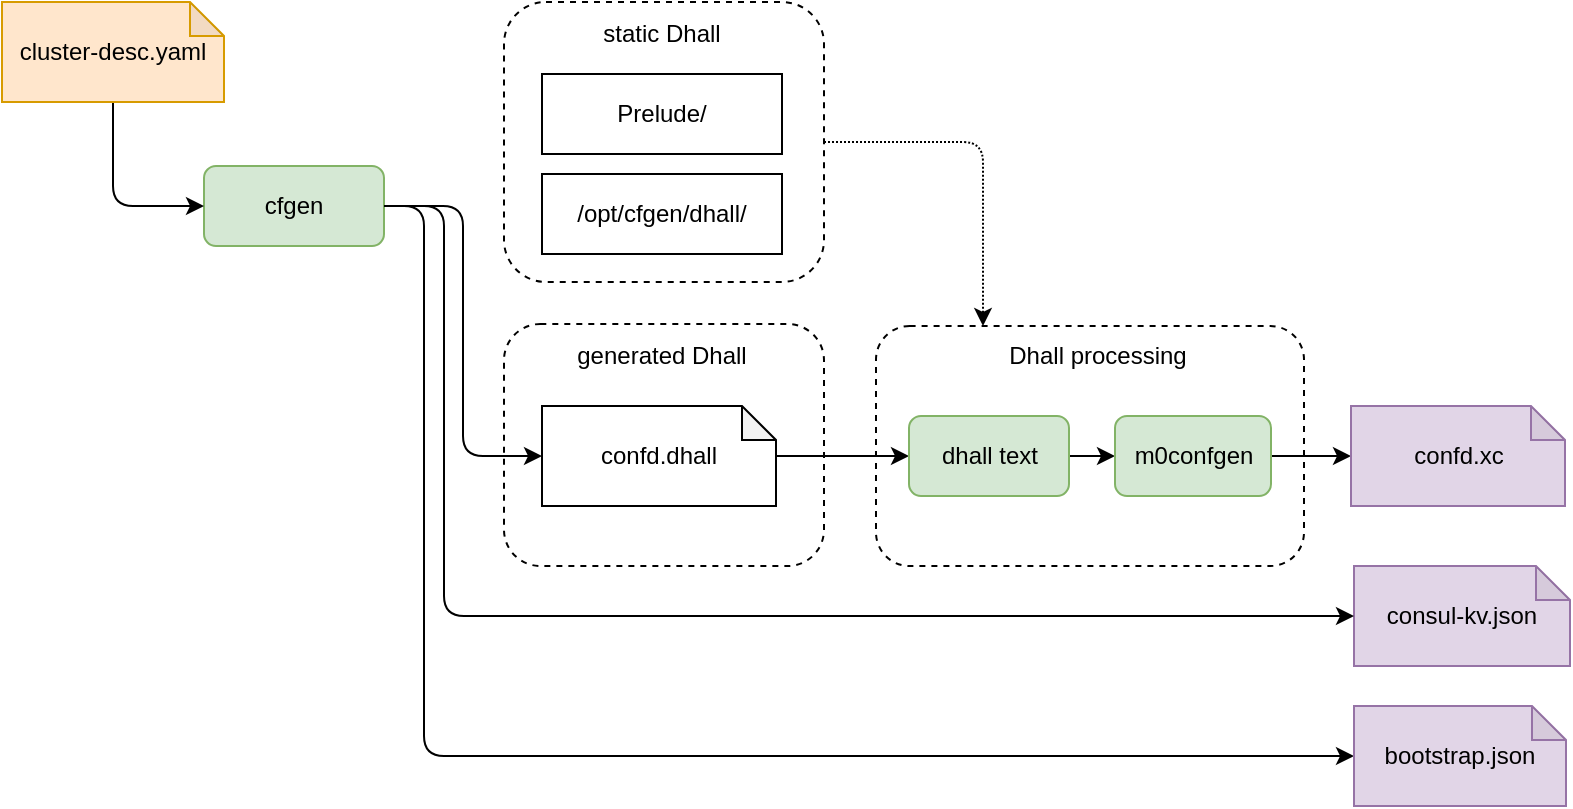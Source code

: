<mxfile pages="1" version="11.2.8" type="device"><diagram id="Ha2XMiKNqMsLGRJejIM5" name="Page-1"><mxGraphModel dx="747" dy="494" grid="1" gridSize="10" guides="1" tooltips="1" connect="1" arrows="1" fold="1" page="1" pageScale="1" pageWidth="826" pageHeight="1169" math="0" shadow="0"><root><mxCell id="0"/><mxCell id="1" parent="0"/><mxCell id="QJc7vzsvazTYNZ8zAEbt-19" style="edgeStyle=orthogonalEdgeStyle;rounded=1;orthogonalLoop=1;jettySize=auto;html=1;exitX=1;exitY=0.5;exitDx=0;exitDy=0;entryX=0.25;entryY=0;entryDx=0;entryDy=0;startArrow=none;startFill=0;endArrow=classic;endFill=1;dashed=1;dashPattern=1 1;" parent="1" source="QJc7vzsvazTYNZ8zAEbt-13" target="RFJ0V8SiiofTRIB74Fkg-1" edge="1"><mxGeometry relative="1" as="geometry"/></mxCell><mxCell id="QJc7vzsvazTYNZ8zAEbt-13" value="" style="rounded=1;whiteSpace=wrap;html=1;dashed=1;" parent="1" vertex="1"><mxGeometry x="260" y="28" width="160" height="140" as="geometry"/></mxCell><mxCell id="QJc7vzsvazTYNZ8zAEbt-14" value="static Dhall" style="text;html=1;strokeColor=none;fillColor=none;align=center;verticalAlign=middle;whiteSpace=wrap;rounded=0;" parent="1" vertex="1"><mxGeometry x="254" y="34" width="170" height="20" as="geometry"/></mxCell><mxCell id="RFJ0V8SiiofTRIB74Fkg-1" value="" style="rounded=1;whiteSpace=wrap;html=1;arcSize=14;dashed=1;" parent="1" vertex="1"><mxGeometry x="446" y="190" width="214" height="120" as="geometry"/></mxCell><mxCell id="VBfLh09cYqDV5WwQkjbU-29" value="" style="rounded=1;whiteSpace=wrap;html=1;dashed=1;" parent="1" vertex="1"><mxGeometry x="260" y="189" width="160" height="121" as="geometry"/></mxCell><mxCell id="VBfLh09cYqDV5WwQkjbU-12" value="" style="edgeStyle=orthogonalEdgeStyle;rounded=0;orthogonalLoop=1;jettySize=auto;html=1;" parent="1" source="VBfLh09cYqDV5WwQkjbU-3" target="VBfLh09cYqDV5WwQkjbU-6" edge="1"><mxGeometry relative="1" as="geometry"/></mxCell><mxCell id="VBfLh09cYqDV5WwQkjbU-3" value="confd.dhall" style="shape=note;whiteSpace=wrap;html=1;backgroundOutline=1;darkOpacity=0.05;size=17;" parent="1" vertex="1"><mxGeometry x="279" y="230" width="117" height="50" as="geometry"/></mxCell><mxCell id="VBfLh09cYqDV5WwQkjbU-11" style="edgeStyle=orthogonalEdgeStyle;rounded=0;orthogonalLoop=1;jettySize=auto;html=1;exitX=1;exitY=0.5;exitDx=0;exitDy=0;entryX=0;entryY=0.5;entryDx=0;entryDy=0;" parent="1" source="VBfLh09cYqDV5WwQkjbU-6" target="VBfLh09cYqDV5WwQkjbU-9" edge="1"><mxGeometry relative="1" as="geometry"/></mxCell><mxCell id="VBfLh09cYqDV5WwQkjbU-6" value="dhall text" style="rounded=1;whiteSpace=wrap;html=1;fillColor=#D5E8D4;strokeColor=#82B366;" parent="1" vertex="1"><mxGeometry x="462.5" y="235" width="80" height="40" as="geometry"/></mxCell><mxCell id="VBfLh09cYqDV5WwQkjbU-21" value="" style="edgeStyle=orthogonalEdgeStyle;rounded=0;orthogonalLoop=1;jettySize=auto;html=1;entryX=0;entryY=0.5;entryDx=0;entryDy=0;entryPerimeter=0;" parent="1" source="VBfLh09cYqDV5WwQkjbU-9" target="RFJ0V8SiiofTRIB74Fkg-4" edge="1"><mxGeometry relative="1" as="geometry"><mxPoint x="736.5" y="309" as="targetPoint"/></mxGeometry></mxCell><mxCell id="VBfLh09cYqDV5WwQkjbU-9" value="m0confgen" style="rounded=1;whiteSpace=wrap;html=1;fontStyle=0;fillColor=#D5E8D4;strokeColor=#82B366;" parent="1" vertex="1"><mxGeometry x="565.5" y="235" width="78" height="40" as="geometry"/></mxCell><mxCell id="QJc7vzsvazTYNZ8zAEbt-18" style="edgeStyle=orthogonalEdgeStyle;rounded=1;orthogonalLoop=1;jettySize=auto;html=1;exitX=1;exitY=0.5;exitDx=0;exitDy=0;entryX=0;entryY=0.5;entryDx=0;entryDy=0;entryPerimeter=0;startArrow=none;startFill=0;endArrow=classic;endFill=1;" parent="1" source="VBfLh09cYqDV5WwQkjbU-30" target="QJc7vzsvazTYNZ8zAEbt-1" edge="1"><mxGeometry relative="1" as="geometry"><Array as="points"><mxPoint x="220" y="130"/><mxPoint x="220" y="405"/></Array></mxGeometry></mxCell><mxCell id="VBfLh09cYqDV5WwQkjbU-30" value="cfgen" style="rounded=1;whiteSpace=wrap;html=1;fillColor=#d5e8d4;strokeColor=#82b366;fontStyle=0" parent="1" vertex="1"><mxGeometry x="110" y="110" width="90" height="40" as="geometry"/></mxCell><mxCell id="RFJ0V8SiiofTRIB74Fkg-10" style="edgeStyle=orthogonalEdgeStyle;orthogonalLoop=1;jettySize=auto;html=1;exitX=0.5;exitY=1;exitDx=0;exitDy=0;exitPerimeter=0;entryX=0;entryY=0.5;entryDx=0;entryDy=0;rounded=1;" parent="1" source="VBfLh09cYqDV5WwQkjbU-32" target="VBfLh09cYqDV5WwQkjbU-30" edge="1"><mxGeometry relative="1" as="geometry"/></mxCell><mxCell id="VBfLh09cYqDV5WwQkjbU-32" value="cluster-desc.yaml" style="shape=note;whiteSpace=wrap;html=1;backgroundOutline=1;darkOpacity=0.05;size=17;fillColor=#ffe6cc;strokeColor=#d79b00;" parent="1" vertex="1"><mxGeometry x="9" y="28" width="111" height="50" as="geometry"/></mxCell><mxCell id="RFJ0V8SiiofTRIB74Fkg-3" value="generated Dhall" style="text;html=1;strokeColor=none;fillColor=none;align=center;verticalAlign=middle;whiteSpace=wrap;rounded=0;" parent="1" vertex="1"><mxGeometry x="254" y="195" width="170" height="20" as="geometry"/></mxCell><mxCell id="RFJ0V8SiiofTRIB74Fkg-4" value="confd.xc" style="shape=note;whiteSpace=wrap;html=1;backgroundOutline=1;darkOpacity=0.05;size=17;fillColor=#e1d5e7;strokeColor=#9673a6;" parent="1" vertex="1"><mxGeometry x="683.5" y="230" width="107" height="50" as="geometry"/></mxCell><mxCell id="RFJ0V8SiiofTRIB74Fkg-5" value="consul-kv.json" style="shape=note;whiteSpace=wrap;html=1;backgroundOutline=1;darkOpacity=0.05;size=17;fillColor=#e1d5e7;strokeColor=#9673a6;" parent="1" vertex="1"><mxGeometry x="685" y="310" width="108" height="50" as="geometry"/></mxCell><mxCell id="QJc7vzsvazTYNZ8zAEbt-1" value="bootstrap.json" style="shape=note;whiteSpace=wrap;html=1;backgroundOutline=1;darkOpacity=0.05;size=17;fillColor=#e1d5e7;strokeColor=#9673a6;" parent="1" vertex="1"><mxGeometry x="685" y="380" width="106" height="50" as="geometry"/></mxCell><mxCell id="QJc7vzsvazTYNZ8zAEbt-4" value="Prelude/" style="rounded=0;whiteSpace=wrap;html=1;" parent="1" vertex="1"><mxGeometry x="279" y="64" width="120" height="40" as="geometry"/></mxCell><mxCell id="QJc7vzsvazTYNZ8zAEbt-5" value="/opt/cfgen/dhall/" style="rounded=0;whiteSpace=wrap;html=1;" parent="1" vertex="1"><mxGeometry x="279" y="114" width="120" height="40" as="geometry"/></mxCell><mxCell id="QJc7vzsvazTYNZ8zAEbt-8" value="Dhall processing" style="text;html=1;strokeColor=none;fillColor=none;align=center;verticalAlign=middle;whiteSpace=wrap;rounded=0;fontStyle=0" parent="1" vertex="1"><mxGeometry x="504" y="195" width="106" height="20" as="geometry"/></mxCell><mxCell id="QJc7vzsvazTYNZ8zAEbt-21" style="edgeStyle=orthogonalEdgeStyle;orthogonalLoop=1;jettySize=auto;html=1;exitX=1;exitY=0.5;exitDx=0;exitDy=0;entryX=0;entryY=0.5;entryDx=0;entryDy=0;rounded=1;entryPerimeter=0;" parent="1" source="VBfLh09cYqDV5WwQkjbU-30" target="VBfLh09cYqDV5WwQkjbU-3" edge="1"><mxGeometry relative="1" as="geometry"><mxPoint x="210" y="140" as="sourcePoint"/><mxPoint x="291" y="324" as="targetPoint"/></mxGeometry></mxCell><mxCell id="3gI33A5hXD3yySmpfmsC-1" style="edgeStyle=orthogonalEdgeStyle;orthogonalLoop=1;jettySize=auto;html=1;exitX=1;exitY=0.5;exitDx=0;exitDy=0;entryX=0;entryY=0.5;entryDx=0;entryDy=0;rounded=1;entryPerimeter=0;" parent="1" source="VBfLh09cYqDV5WwQkjbU-30" target="RFJ0V8SiiofTRIB74Fkg-5" edge="1"><mxGeometry relative="1" as="geometry"><mxPoint x="210" y="140" as="sourcePoint"/><mxPoint x="289" y="265" as="targetPoint"/><Array as="points"><mxPoint x="230" y="130"/><mxPoint x="230" y="335"/></Array></mxGeometry></mxCell></root></mxGraphModel></diagram></mxfile>